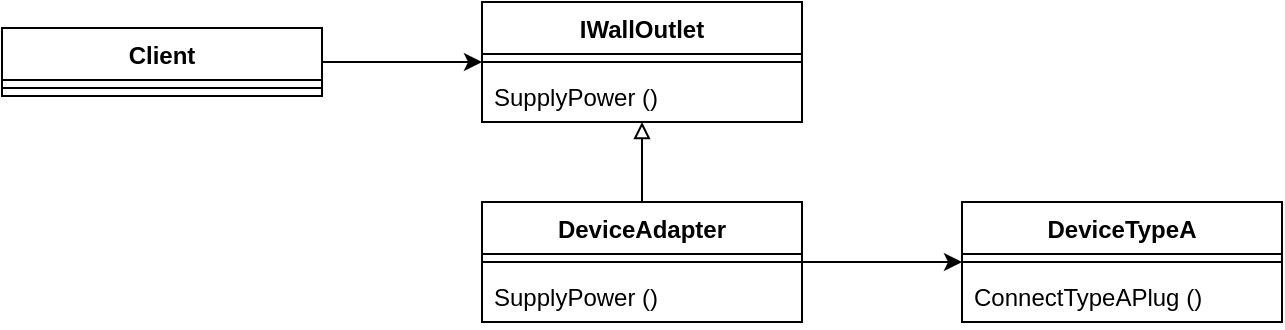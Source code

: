 <mxfile version="22.1.0" type="device">
  <diagram id="C5RBs43oDa-KdzZeNtuy" name="Page-1">
    <mxGraphModel dx="1434" dy="772" grid="1" gridSize="10" guides="1" tooltips="1" connect="1" arrows="1" fold="1" page="1" pageScale="1" pageWidth="827" pageHeight="1169" math="0" shadow="0">
      <root>
        <mxCell id="WIyWlLk6GJQsqaUBKTNV-0" />
        <mxCell id="WIyWlLk6GJQsqaUBKTNV-1" parent="WIyWlLk6GJQsqaUBKTNV-0" />
        <mxCell id="LPHSvDGhmJzi0X_6mE0b-1" value="DeviceTypeA" style="swimlane;fontStyle=1;align=center;verticalAlign=top;childLayout=stackLayout;horizontal=1;startSize=26;horizontalStack=0;resizeParent=1;resizeParentMax=0;resizeLast=0;collapsible=1;marginBottom=0;whiteSpace=wrap;html=1;" vertex="1" parent="WIyWlLk6GJQsqaUBKTNV-1">
          <mxGeometry x="574" y="450" width="160" height="60" as="geometry" />
        </mxCell>
        <mxCell id="LPHSvDGhmJzi0X_6mE0b-3" value="" style="line;strokeWidth=1;fillColor=none;align=left;verticalAlign=middle;spacingTop=-1;spacingLeft=3;spacingRight=3;rotatable=0;labelPosition=right;points=[];portConstraint=eastwest;strokeColor=inherit;" vertex="1" parent="LPHSvDGhmJzi0X_6mE0b-1">
          <mxGeometry y="26" width="160" height="8" as="geometry" />
        </mxCell>
        <mxCell id="LPHSvDGhmJzi0X_6mE0b-6" value="ConnectTypeAPlug ()" style="text;strokeColor=none;fillColor=none;align=left;verticalAlign=top;spacingLeft=4;spacingRight=4;overflow=hidden;rotatable=0;points=[[0,0.5],[1,0.5]];portConstraint=eastwest;whiteSpace=wrap;html=1;" vertex="1" parent="LPHSvDGhmJzi0X_6mE0b-1">
          <mxGeometry y="34" width="160" height="26" as="geometry" />
        </mxCell>
        <mxCell id="LPHSvDGhmJzi0X_6mE0b-8" value="IWallOutlet" style="swimlane;fontStyle=1;align=center;verticalAlign=top;childLayout=stackLayout;horizontal=1;startSize=26;horizontalStack=0;resizeParent=1;resizeParentMax=0;resizeLast=0;collapsible=1;marginBottom=0;whiteSpace=wrap;html=1;" vertex="1" parent="WIyWlLk6GJQsqaUBKTNV-1">
          <mxGeometry x="334" y="350" width="160" height="60" as="geometry" />
        </mxCell>
        <mxCell id="LPHSvDGhmJzi0X_6mE0b-10" value="" style="line;strokeWidth=1;fillColor=none;align=left;verticalAlign=middle;spacingTop=-1;spacingLeft=3;spacingRight=3;rotatable=0;labelPosition=right;points=[];portConstraint=eastwest;strokeColor=inherit;" vertex="1" parent="LPHSvDGhmJzi0X_6mE0b-8">
          <mxGeometry y="26" width="160" height="8" as="geometry" />
        </mxCell>
        <mxCell id="LPHSvDGhmJzi0X_6mE0b-17" value="SupplyPower ()" style="text;strokeColor=none;fillColor=none;align=left;verticalAlign=top;spacingLeft=4;spacingRight=4;overflow=hidden;rotatable=0;points=[[0,0.5],[1,0.5]];portConstraint=eastwest;whiteSpace=wrap;html=1;" vertex="1" parent="LPHSvDGhmJzi0X_6mE0b-8">
          <mxGeometry y="34" width="160" height="26" as="geometry" />
        </mxCell>
        <mxCell id="LPHSvDGhmJzi0X_6mE0b-32" style="edgeStyle=orthogonalEdgeStyle;rounded=0;orthogonalLoop=1;jettySize=auto;html=1;endArrow=block;endFill=0;" edge="1" parent="WIyWlLk6GJQsqaUBKTNV-1" source="LPHSvDGhmJzi0X_6mE0b-21" target="LPHSvDGhmJzi0X_6mE0b-8">
          <mxGeometry relative="1" as="geometry" />
        </mxCell>
        <mxCell id="LPHSvDGhmJzi0X_6mE0b-35" style="edgeStyle=orthogonalEdgeStyle;rounded=0;orthogonalLoop=1;jettySize=auto;html=1;" edge="1" parent="WIyWlLk6GJQsqaUBKTNV-1" source="LPHSvDGhmJzi0X_6mE0b-21" target="LPHSvDGhmJzi0X_6mE0b-1">
          <mxGeometry relative="1" as="geometry" />
        </mxCell>
        <mxCell id="LPHSvDGhmJzi0X_6mE0b-21" value="DeviceAdapter" style="swimlane;fontStyle=1;align=center;verticalAlign=top;childLayout=stackLayout;horizontal=1;startSize=26;horizontalStack=0;resizeParent=1;resizeParentMax=0;resizeLast=0;collapsible=1;marginBottom=0;whiteSpace=wrap;html=1;" vertex="1" parent="WIyWlLk6GJQsqaUBKTNV-1">
          <mxGeometry x="334" y="450" width="160" height="60" as="geometry" />
        </mxCell>
        <mxCell id="LPHSvDGhmJzi0X_6mE0b-23" value="" style="line;strokeWidth=1;fillColor=none;align=left;verticalAlign=middle;spacingTop=-1;spacingLeft=3;spacingRight=3;rotatable=0;labelPosition=right;points=[];portConstraint=eastwest;strokeColor=inherit;" vertex="1" parent="LPHSvDGhmJzi0X_6mE0b-21">
          <mxGeometry y="26" width="160" height="8" as="geometry" />
        </mxCell>
        <mxCell id="LPHSvDGhmJzi0X_6mE0b-24" value="SupplyPower ()" style="text;strokeColor=none;fillColor=none;align=left;verticalAlign=top;spacingLeft=4;spacingRight=4;overflow=hidden;rotatable=0;points=[[0,0.5],[1,0.5]];portConstraint=eastwest;whiteSpace=wrap;html=1;" vertex="1" parent="LPHSvDGhmJzi0X_6mE0b-21">
          <mxGeometry y="34" width="160" height="26" as="geometry" />
        </mxCell>
        <mxCell id="LPHSvDGhmJzi0X_6mE0b-31" style="edgeStyle=orthogonalEdgeStyle;rounded=0;orthogonalLoop=1;jettySize=auto;html=1;" edge="1" parent="WIyWlLk6GJQsqaUBKTNV-1" source="LPHSvDGhmJzi0X_6mE0b-25" target="LPHSvDGhmJzi0X_6mE0b-8">
          <mxGeometry relative="1" as="geometry" />
        </mxCell>
        <mxCell id="LPHSvDGhmJzi0X_6mE0b-25" value="Client" style="swimlane;fontStyle=1;align=center;verticalAlign=top;childLayout=stackLayout;horizontal=1;startSize=26;horizontalStack=0;resizeParent=1;resizeParentMax=0;resizeLast=0;collapsible=1;marginBottom=0;whiteSpace=wrap;html=1;" vertex="1" parent="WIyWlLk6GJQsqaUBKTNV-1">
          <mxGeometry x="94" y="363" width="160" height="34" as="geometry" />
        </mxCell>
        <mxCell id="LPHSvDGhmJzi0X_6mE0b-27" value="" style="line;strokeWidth=1;fillColor=none;align=left;verticalAlign=middle;spacingTop=-1;spacingLeft=3;spacingRight=3;rotatable=0;labelPosition=right;points=[];portConstraint=eastwest;strokeColor=inherit;" vertex="1" parent="LPHSvDGhmJzi0X_6mE0b-25">
          <mxGeometry y="26" width="160" height="8" as="geometry" />
        </mxCell>
      </root>
    </mxGraphModel>
  </diagram>
</mxfile>
